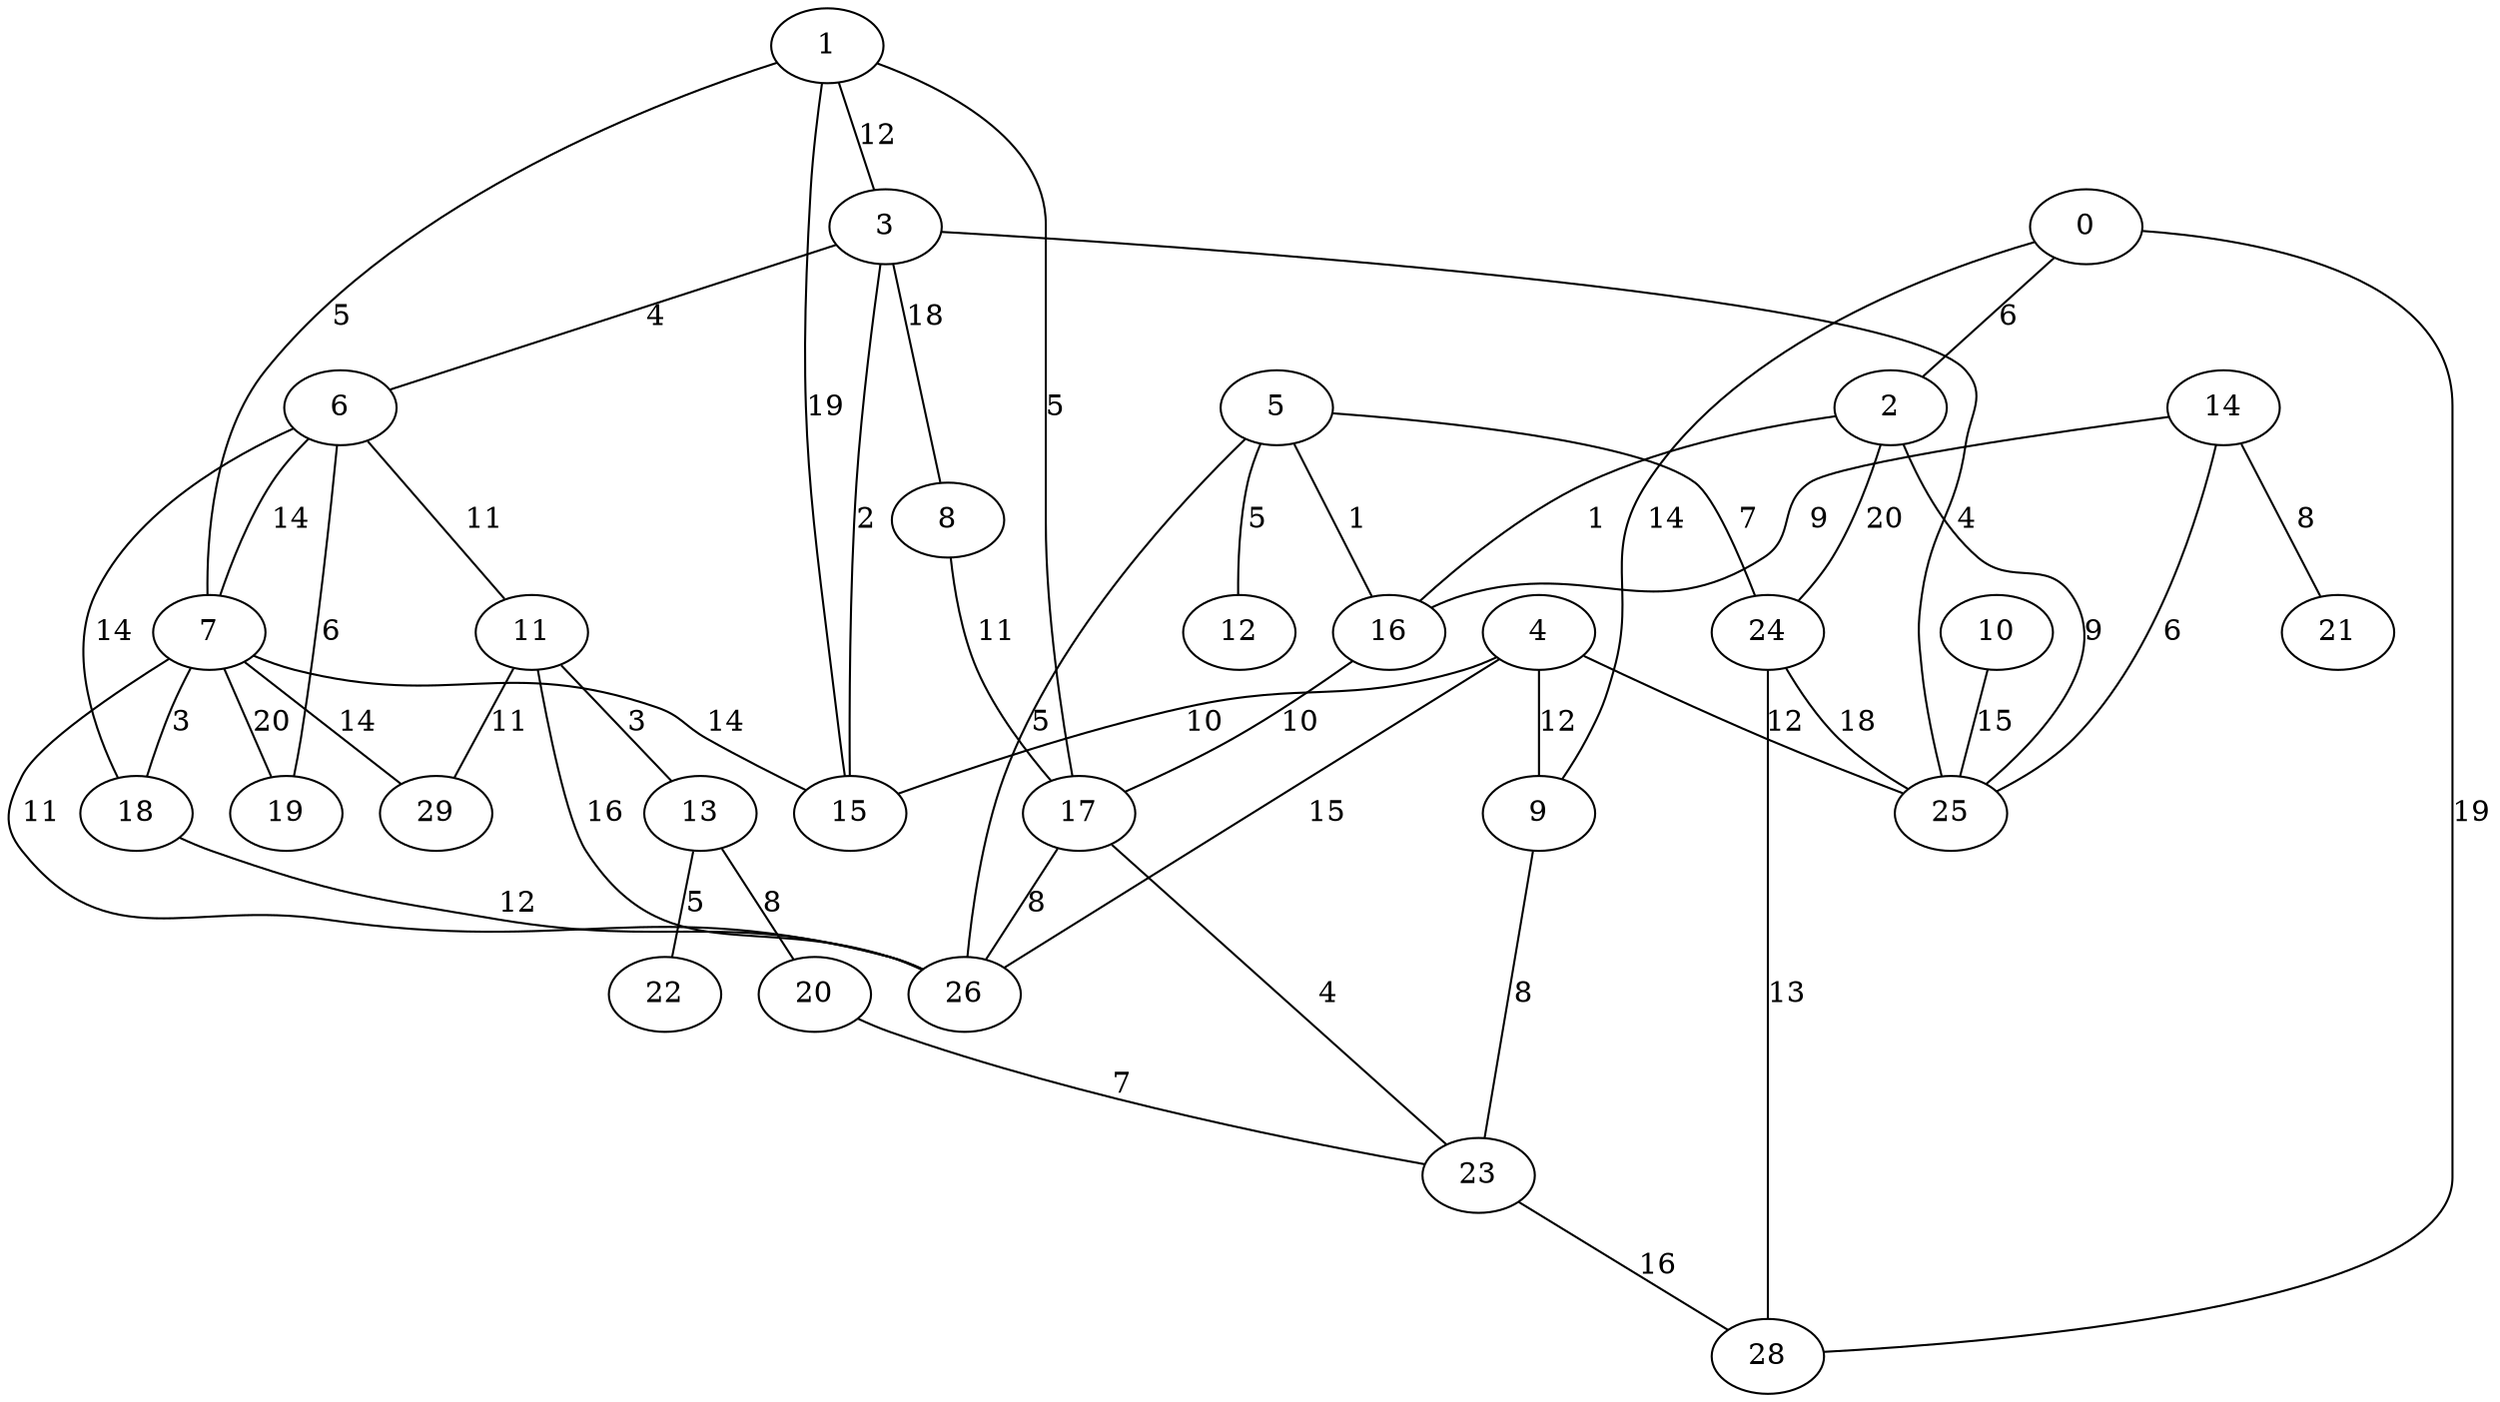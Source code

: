 graph G {
    "4" -- "26" [label="15"];
    "10" -- "25" [label="15"];
    "5" -- "12" [label="5"];
    "7" -- "29" [label="14"];
    "8" -- "17" [label="11"];
    "7" -- "15" [label="14"];
    "20" -- "23" [label="7"];
    "16" -- "17" [label="10"];
    "1" -- "15" [label="19"];
    "7" -- "18" [label="3"];
    "6" -- "7" [label="14"];
    "11" -- "26" [label="16"];
    "9" -- "23" [label="8"];
    "1" -- "17" [label="5"];
    "5" -- "24" [label="7"];
    "7" -- "26" [label="11"];
    "13" -- "20" [label="8"];
    "11" -- "13" [label="3"];
    "3" -- "15" [label="2"];
    "18" -- "26" [label="12"];
    "4" -- "15" [label="10"];
    "3" -- "8" [label="18"];
    "11" -- "29" [label="11"];
    "3" -- "6" [label="4"];
    "4" -- "25" [label="12"];
    "0" -- "28" [label="19"];
    "2" -- "24" [label="20"];
    "6" -- "18" [label="14"];
    "3" -- "25" [label="4"];
    "6" -- "19" [label="6"];
    "17" -- "23" [label="4"];
    "4" -- "9" [label="12"];
    "7" -- "19" [label="20"];
    "14" -- "25" [label="6"];
    "14" -- "21" [label="8"];
    "2" -- "16" [label="1"];
    "23" -- "28" [label="16"];
    "24" -- "25" [label="18"];
    "2" -- "25" [label="9"];
    "1" -- "3" [label="12"];
    "1" -- "7" [label="5"];
    "6" -- "11" [label="11"];
    "0" -- "9" [label="14"];
    "24" -- "28" [label="13"];
    "5" -- "16" [label="1"];
    "0" -- "2" [label="6"];
    "5" -- "26" [label="5"];
    "14" -- "16" [label="9"];
    "17" -- "26" [label="8"];
    "13" -- "22" [label="5"];
}

